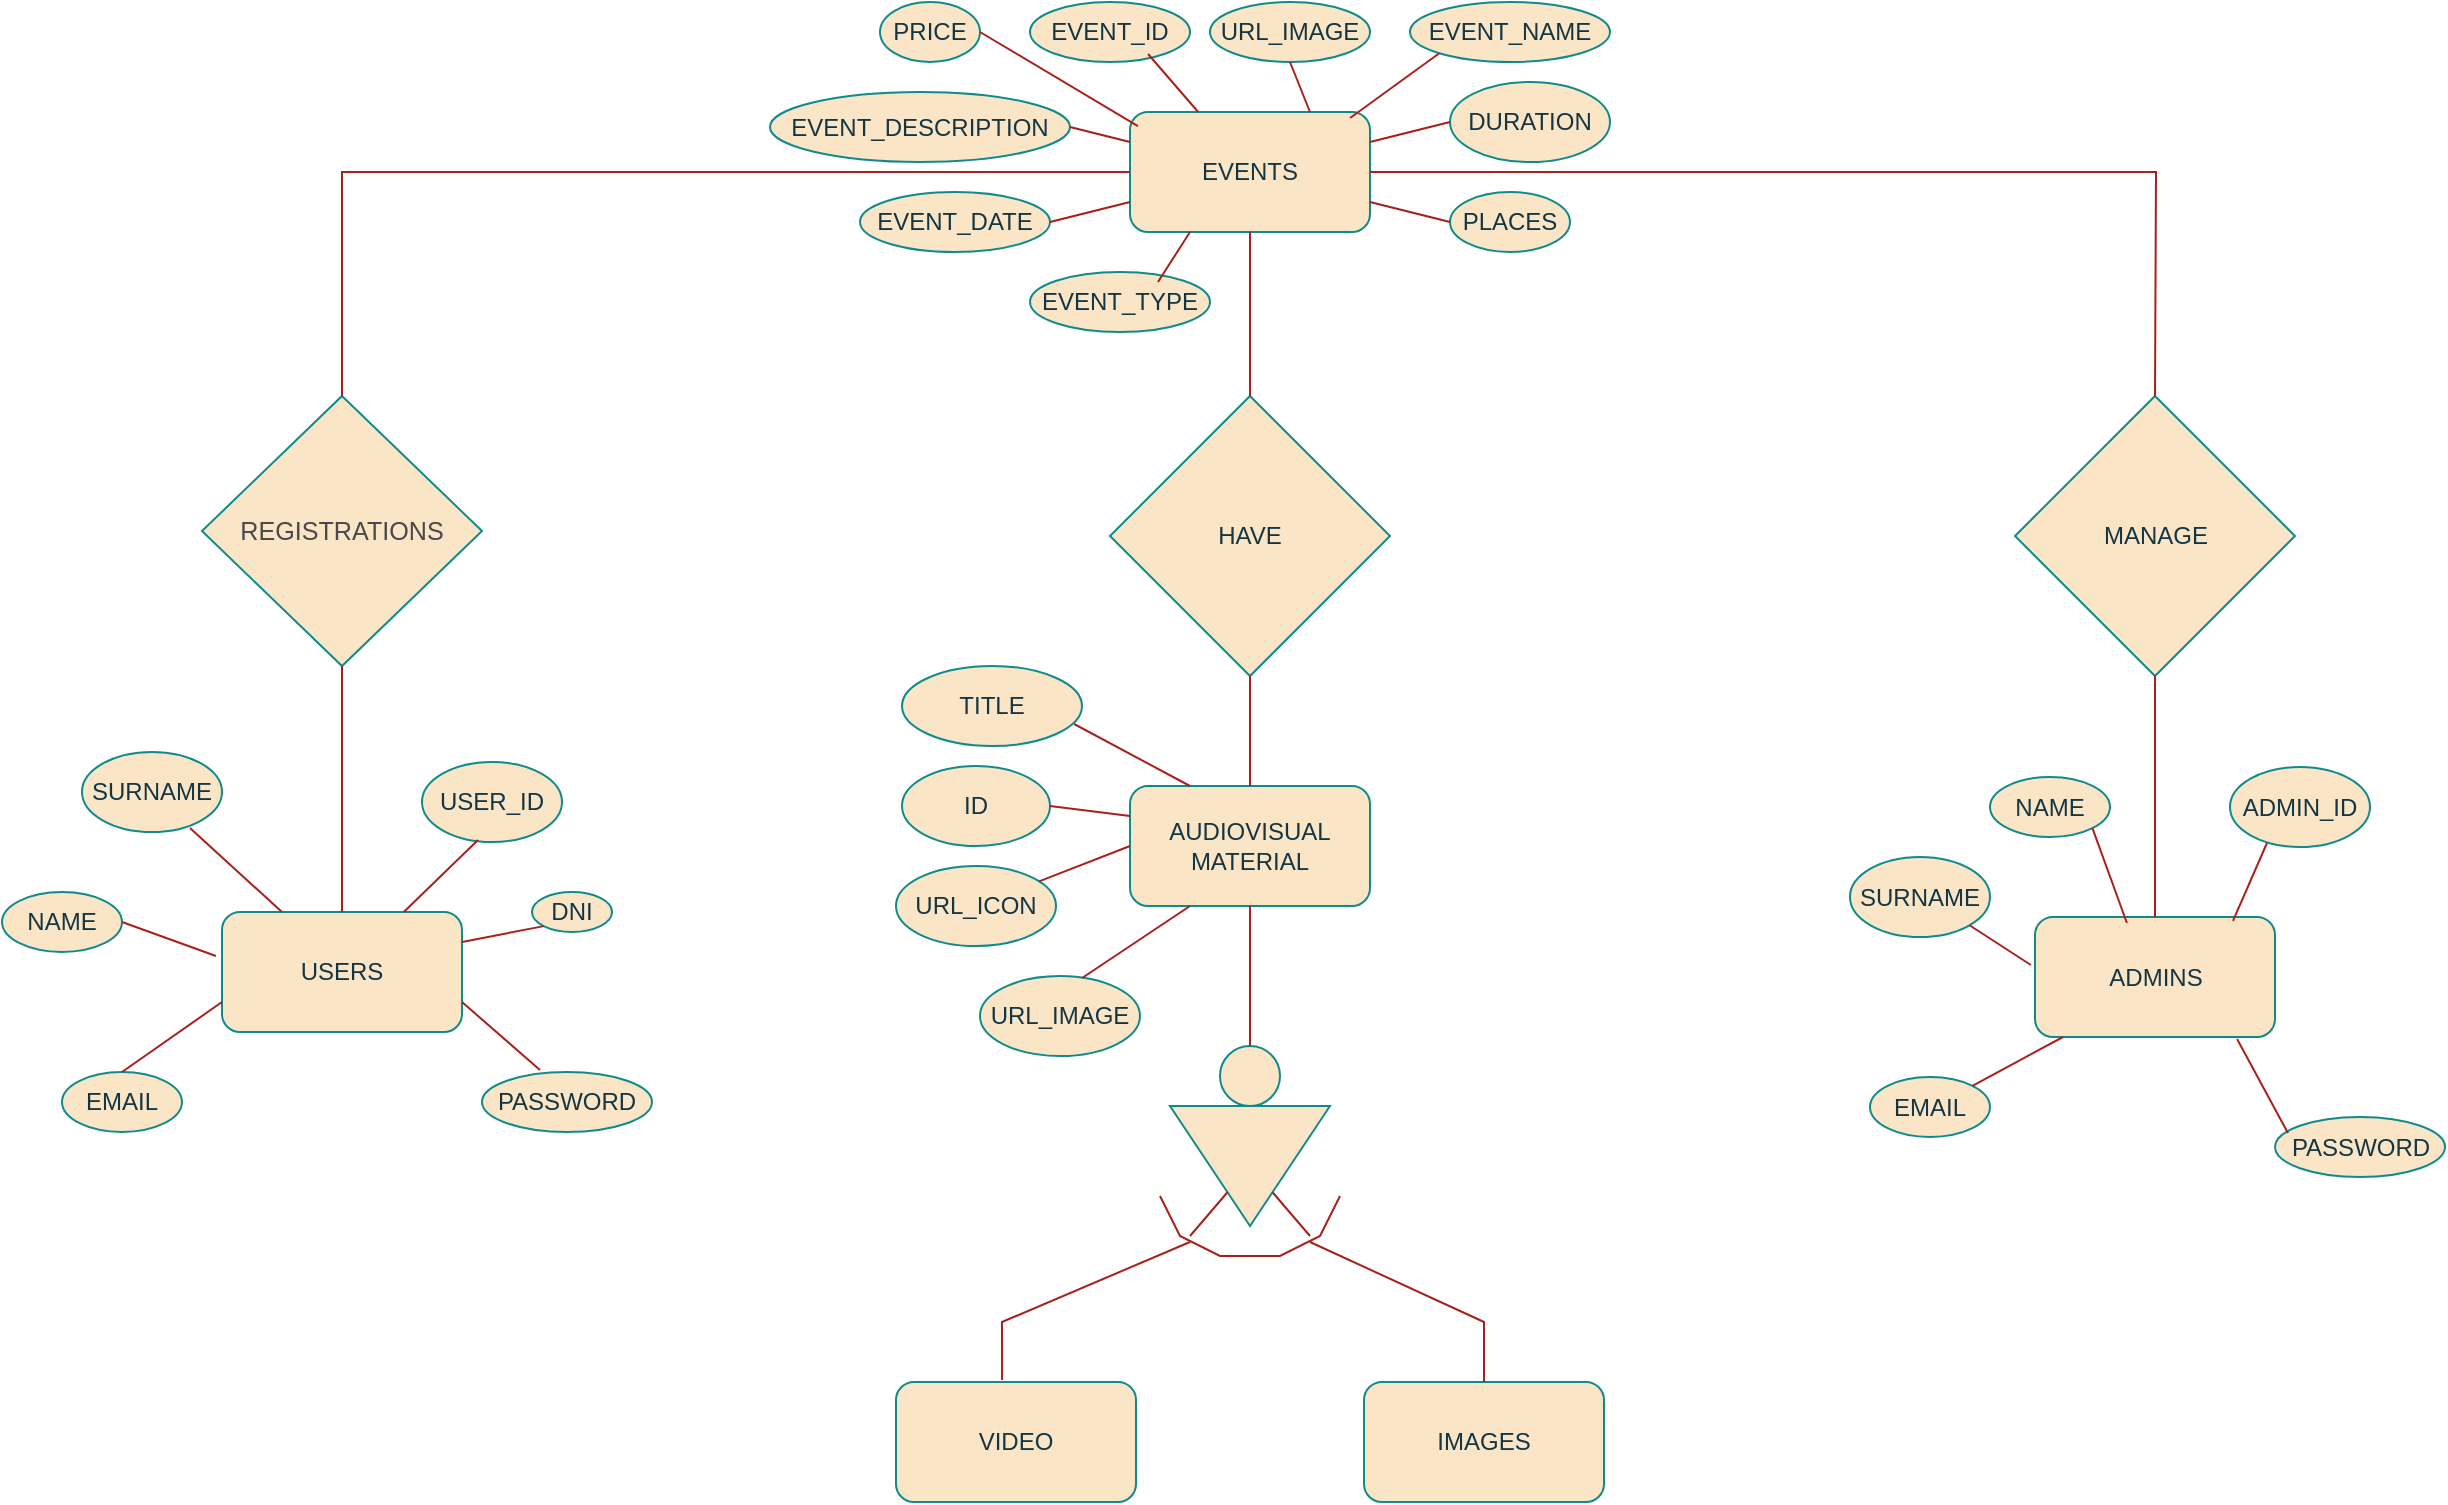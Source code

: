 <mxfile version="26.2.14">
  <diagram name="Página-1" id="r2lmJBkjOr9q9Da5gGD5">
    <mxGraphModel dx="2253" dy="743" grid="1" gridSize="10" guides="1" tooltips="1" connect="1" arrows="1" fold="1" page="1" pageScale="1" pageWidth="827" pageHeight="1169" math="0" shadow="0">
      <root>
        <mxCell id="0" />
        <mxCell id="1" parent="0" />
        <mxCell id="Ajes0fXNSLyTVFquIbNc-1" value="EVENTS" style="rounded=1;whiteSpace=wrap;html=1;labelBackgroundColor=none;fillColor=#FAE5C7;strokeColor=#0F8B8D;fontColor=#143642;" parent="1" vertex="1">
          <mxGeometry x="360" y="70" width="120" height="60" as="geometry" />
        </mxCell>
        <mxCell id="Ajes0fXNSLyTVFquIbNc-2" value="USERS" style="rounded=1;whiteSpace=wrap;html=1;labelBackgroundColor=none;fillColor=#FAE5C7;strokeColor=#0F8B8D;fontColor=#143642;" parent="1" vertex="1">
          <mxGeometry x="-94" y="470" width="120" height="60" as="geometry" />
        </mxCell>
        <mxCell id="Ajes0fXNSLyTVFquIbNc-3" value="AUDIOVISUAL MATERIAL" style="rounded=1;whiteSpace=wrap;html=1;labelBackgroundColor=none;fillColor=#FAE5C7;strokeColor=#0F8B8D;fontColor=#143642;" parent="1" vertex="1">
          <mxGeometry x="360" y="407" width="120" height="60" as="geometry" />
        </mxCell>
        <mxCell id="Ajes0fXNSLyTVFquIbNc-4" value="ADMINS" style="rounded=1;whiteSpace=wrap;html=1;labelBackgroundColor=none;fillColor=#FAE5C7;strokeColor=#0F8B8D;fontColor=#143642;" parent="1" vertex="1">
          <mxGeometry x="812.5" y="472.5" width="120" height="60" as="geometry" />
        </mxCell>
        <mxCell id="Ajes0fXNSLyTVFquIbNc-6" value="HAVE" style="rhombus;whiteSpace=wrap;html=1;labelBackgroundColor=none;fillColor=#FAE5C7;strokeColor=#0F8B8D;fontColor=#143642;" parent="1" vertex="1">
          <mxGeometry x="350" y="212" width="140" height="140" as="geometry" />
        </mxCell>
        <mxCell id="Ajes0fXNSLyTVFquIbNc-7" value="MANAGE" style="rhombus;whiteSpace=wrap;html=1;labelBackgroundColor=none;fillColor=#FAE5C7;strokeColor=#0F8B8D;fontColor=#143642;" parent="1" vertex="1">
          <mxGeometry x="802.5" y="212" width="140" height="140" as="geometry" />
        </mxCell>
        <mxCell id="Ajes0fXNSLyTVFquIbNc-8" value="" style="triangle;whiteSpace=wrap;html=1;rotation=90;labelBackgroundColor=none;fillColor=#FAE5C7;strokeColor=#0F8B8D;fontColor=#143642;" parent="1" vertex="1">
          <mxGeometry x="390" y="557" width="60" height="80" as="geometry" />
        </mxCell>
        <mxCell id="Ajes0fXNSLyTVFquIbNc-9" value="" style="ellipse;whiteSpace=wrap;html=1;aspect=fixed;labelBackgroundColor=none;fillColor=#FAE5C7;strokeColor=#0F8B8D;fontColor=#143642;" parent="1" vertex="1">
          <mxGeometry x="405" y="537" width="30" height="30" as="geometry" />
        </mxCell>
        <mxCell id="Ajes0fXNSLyTVFquIbNc-24" value="VIDEO" style="rounded=1;whiteSpace=wrap;html=1;labelBackgroundColor=none;fillColor=#FAE5C7;strokeColor=#0F8B8D;fontColor=#143642;" parent="1" vertex="1">
          <mxGeometry x="243" y="705" width="120" height="60" as="geometry" />
        </mxCell>
        <mxCell id="Ajes0fXNSLyTVFquIbNc-25" value="IMAGES" style="rounded=1;whiteSpace=wrap;html=1;labelBackgroundColor=none;fillColor=#FAE5C7;strokeColor=#0F8B8D;fontColor=#143642;" parent="1" vertex="1">
          <mxGeometry x="477" y="705" width="120" height="60" as="geometry" />
        </mxCell>
        <mxCell id="Ajes0fXNSLyTVFquIbNc-26" value="" style="endArrow=none;html=1;rounded=0;exitX=0.442;exitY=-0.017;exitDx=0;exitDy=0;exitPerimeter=0;labelBackgroundColor=none;strokeColor=#A8201A;fontColor=default;" parent="1" source="Ajes0fXNSLyTVFquIbNc-24" edge="1">
          <mxGeometry width="50" height="50" relative="1" as="geometry">
            <mxPoint x="230" y="550" as="sourcePoint" />
            <mxPoint x="390" y="635" as="targetPoint" />
            <Array as="points">
              <mxPoint x="296" y="675" />
            </Array>
          </mxGeometry>
        </mxCell>
        <mxCell id="Ajes0fXNSLyTVFquIbNc-27" value="" style="endArrow=none;html=1;rounded=0;exitX=0.5;exitY=0;exitDx=0;exitDy=0;labelBackgroundColor=none;strokeColor=#A8201A;fontColor=default;" parent="1" source="Ajes0fXNSLyTVFquIbNc-25" edge="1">
          <mxGeometry width="50" height="50" relative="1" as="geometry">
            <mxPoint x="230" y="550" as="sourcePoint" />
            <mxPoint x="450" y="635" as="targetPoint" />
            <Array as="points">
              <mxPoint x="537" y="675" />
            </Array>
          </mxGeometry>
        </mxCell>
        <mxCell id="Ajes0fXNSLyTVFquIbNc-28" value="" style="endArrow=none;html=1;rounded=0;strokeColor=#A8201A;fontColor=#143642;fillColor=#FAE5C7;entryX=1;entryY=0.5;entryDx=0;entryDy=0;exitX=0.5;exitY=0;exitDx=0;exitDy=0;" parent="1" source="Ajes0fXNSLyTVFquIbNc-7" target="Ajes0fXNSLyTVFquIbNc-1" edge="1">
          <mxGeometry width="50" height="50" relative="1" as="geometry">
            <mxPoint x="230" y="310" as="sourcePoint" />
            <mxPoint x="280" y="260" as="targetPoint" />
            <Array as="points">
              <mxPoint x="873" y="100" />
            </Array>
          </mxGeometry>
        </mxCell>
        <mxCell id="Ajes0fXNSLyTVFquIbNc-31" value="" style="endArrow=none;html=1;rounded=0;strokeColor=#A8201A;fontColor=#143642;fillColor=#FAE5C7;exitX=0.5;exitY=1;exitDx=0;exitDy=0;" parent="1" source="Ajes0fXNSLyTVFquIbNc-1" target="Ajes0fXNSLyTVFquIbNc-6" edge="1">
          <mxGeometry width="50" height="50" relative="1" as="geometry">
            <mxPoint x="230" y="410" as="sourcePoint" />
            <mxPoint x="280" y="360" as="targetPoint" />
          </mxGeometry>
        </mxCell>
        <mxCell id="Ajes0fXNSLyTVFquIbNc-32" value="" style="endArrow=none;html=1;rounded=0;strokeColor=#A8201A;fontColor=#143642;fillColor=#FAE5C7;entryX=0.5;entryY=1;entryDx=0;entryDy=0;exitX=0.5;exitY=0;exitDx=0;exitDy=0;" parent="1" source="Ajes0fXNSLyTVFquIbNc-3" target="Ajes0fXNSLyTVFquIbNc-6" edge="1">
          <mxGeometry width="50" height="50" relative="1" as="geometry">
            <mxPoint x="230" y="410" as="sourcePoint" />
            <mxPoint x="280" y="360" as="targetPoint" />
          </mxGeometry>
        </mxCell>
        <mxCell id="Ajes0fXNSLyTVFquIbNc-34" value="" style="endArrow=none;html=1;rounded=0;strokeColor=#A8201A;fontColor=#143642;fillColor=#FAE5C7;entryX=0.5;entryY=1;entryDx=0;entryDy=0;exitX=0.5;exitY=0;exitDx=0;exitDy=0;" parent="1" source="Ajes0fXNSLyTVFquIbNc-4" target="Ajes0fXNSLyTVFquIbNc-7" edge="1">
          <mxGeometry width="50" height="50" relative="1" as="geometry">
            <mxPoint x="392.5" y="412.5" as="sourcePoint" />
            <mxPoint x="442.5" y="362.5" as="targetPoint" />
          </mxGeometry>
        </mxCell>
        <mxCell id="Ajes0fXNSLyTVFquIbNc-35" value="" style="endArrow=none;html=1;rounded=0;strokeColor=#A8201A;fontColor=#143642;fillColor=#FAE5C7;entryX=0.5;entryY=1;entryDx=0;entryDy=0;exitX=0.5;exitY=0;exitDx=0;exitDy=0;" parent="1" source="Ajes0fXNSLyTVFquIbNc-9" target="Ajes0fXNSLyTVFquIbNc-3" edge="1">
          <mxGeometry width="50" height="50" relative="1" as="geometry">
            <mxPoint x="420" y="507" as="sourcePoint" />
            <mxPoint x="280" y="397" as="targetPoint" />
          </mxGeometry>
        </mxCell>
        <mxCell id="Ajes0fXNSLyTVFquIbNc-36" value="" style="endArrow=none;html=1;rounded=0;strokeColor=#A8201A;fontColor=#143642;fillColor=#FAE5C7;" parent="1" edge="1">
          <mxGeometry width="50" height="50" relative="1" as="geometry">
            <mxPoint x="375" y="612" as="sourcePoint" />
            <mxPoint x="465" y="612" as="targetPoint" />
            <Array as="points">
              <mxPoint x="380" y="622" />
              <mxPoint x="385" y="632" />
              <mxPoint x="405" y="642" />
              <mxPoint x="420" y="642" />
              <mxPoint x="435" y="642" />
              <mxPoint x="455" y="632" />
            </Array>
          </mxGeometry>
        </mxCell>
        <mxCell id="Ajes0fXNSLyTVFquIbNc-38" value="" style="endArrow=none;html=1;rounded=0;strokeColor=#A8201A;fontColor=#143642;fillColor=#FAE5C7;" parent="1" target="Ajes0fXNSLyTVFquIbNc-8" edge="1">
          <mxGeometry width="50" height="50" relative="1" as="geometry">
            <mxPoint x="390" y="632" as="sourcePoint" />
            <mxPoint x="280" y="612" as="targetPoint" />
          </mxGeometry>
        </mxCell>
        <mxCell id="Ajes0fXNSLyTVFquIbNc-39" value="" style="endArrow=none;html=1;rounded=0;strokeColor=#A8201A;fontColor=#143642;fillColor=#FAE5C7;" parent="1" target="Ajes0fXNSLyTVFquIbNc-8" edge="1">
          <mxGeometry width="50" height="50" relative="1" as="geometry">
            <mxPoint x="450" y="632" as="sourcePoint" />
            <mxPoint x="490" y="582" as="targetPoint" />
          </mxGeometry>
        </mxCell>
        <mxCell id="Ajes0fXNSLyTVFquIbNc-44" value="URL_ICON" style="ellipse;whiteSpace=wrap;html=1;strokeColor=#0F8B8D;fontColor=#143642;fillColor=#FAE5C7;" parent="1" vertex="1">
          <mxGeometry x="243" y="447" width="80" height="40" as="geometry" />
        </mxCell>
        <mxCell id="Ajes0fXNSLyTVFquIbNc-52" value="ID" style="ellipse;whiteSpace=wrap;html=1;strokeColor=#0F8B8D;fontColor=#143642;fillColor=#FAE5C7;" parent="1" vertex="1">
          <mxGeometry x="246" y="397" width="74" height="40" as="geometry" />
        </mxCell>
        <mxCell id="Ajes0fXNSLyTVFquIbNc-53" value="URL_IMAGE" style="ellipse;whiteSpace=wrap;html=1;strokeColor=#0F8B8D;fontColor=#143642;fillColor=#FAE5C7;" parent="1" vertex="1">
          <mxGeometry x="285" y="502" width="80" height="40" as="geometry" />
        </mxCell>
        <mxCell id="Ajes0fXNSLyTVFquIbNc-56" value="" style="endArrow=none;html=1;rounded=0;strokeColor=#A8201A;fontColor=#143642;fillColor=#FAE5C7;entryX=0.638;entryY=0.025;entryDx=0;entryDy=0;entryPerimeter=0;exitX=0.25;exitY=1;exitDx=0;exitDy=0;" parent="1" source="Ajes0fXNSLyTVFquIbNc-3" target="Ajes0fXNSLyTVFquIbNc-53" edge="1">
          <mxGeometry width="50" height="50" relative="1" as="geometry">
            <mxPoint x="230" y="947" as="sourcePoint" />
            <mxPoint x="280" y="897" as="targetPoint" />
          </mxGeometry>
        </mxCell>
        <mxCell id="Ajes0fXNSLyTVFquIbNc-57" value="" style="endArrow=none;html=1;rounded=0;strokeColor=#A8201A;fontColor=#143642;fillColor=#FAE5C7;exitX=0;exitY=0.5;exitDx=0;exitDy=0;" parent="1" source="Ajes0fXNSLyTVFquIbNc-3" target="Ajes0fXNSLyTVFquIbNc-44" edge="1">
          <mxGeometry width="50" height="50" relative="1" as="geometry">
            <mxPoint x="230" y="947" as="sourcePoint" />
            <mxPoint x="280" y="897" as="targetPoint" />
          </mxGeometry>
        </mxCell>
        <mxCell id="Ajes0fXNSLyTVFquIbNc-58" value="EVENT_TYPE" style="ellipse;whiteSpace=wrap;html=1;strokeColor=#0F8B8D;fontColor=#143642;fillColor=#FAE5C7;" parent="1" vertex="1">
          <mxGeometry x="310" y="150" width="90" height="30" as="geometry" />
        </mxCell>
        <mxCell id="Ajes0fXNSLyTVFquIbNc-59" value="PRICE" style="ellipse;whiteSpace=wrap;html=1;strokeColor=#0F8B8D;fontColor=#143642;fillColor=#FAE5C7;" parent="1" vertex="1">
          <mxGeometry x="235" y="15" width="50" height="30" as="geometry" />
        </mxCell>
        <mxCell id="Ajes0fXNSLyTVFquIbNc-60" value="PLACES" style="ellipse;whiteSpace=wrap;html=1;strokeColor=#0F8B8D;fontColor=#143642;fillColor=#FAE5C7;" parent="1" vertex="1">
          <mxGeometry x="520" y="110" width="60" height="30" as="geometry" />
        </mxCell>
        <mxCell id="Ajes0fXNSLyTVFquIbNc-61" value="DURATION" style="ellipse;whiteSpace=wrap;html=1;strokeColor=#0F8B8D;fontColor=#143642;fillColor=#FAE5C7;" parent="1" vertex="1">
          <mxGeometry x="520" y="55" width="80" height="40" as="geometry" />
        </mxCell>
        <mxCell id="Ajes0fXNSLyTVFquIbNc-62" value="EVENT_DATE" style="ellipse;whiteSpace=wrap;html=1;strokeColor=#0F8B8D;fontColor=#143642;fillColor=#FAE5C7;" parent="1" vertex="1">
          <mxGeometry x="225" y="110" width="95" height="30" as="geometry" />
        </mxCell>
        <mxCell id="Ajes0fXNSLyTVFquIbNc-63" value="EVENT_DESCRIPTION" style="ellipse;whiteSpace=wrap;html=1;strokeColor=#0F8B8D;fontColor=#143642;fillColor=#FAE5C7;" parent="1" vertex="1">
          <mxGeometry x="180" y="60" width="150" height="35" as="geometry" />
        </mxCell>
        <mxCell id="Ajes0fXNSLyTVFquIbNc-64" value="URL_IMAGE" style="ellipse;whiteSpace=wrap;html=1;strokeColor=#0F8B8D;fontColor=#143642;fillColor=#FAE5C7;" parent="1" vertex="1">
          <mxGeometry x="400" y="15" width="80" height="30" as="geometry" />
        </mxCell>
        <mxCell id="Ajes0fXNSLyTVFquIbNc-65" value="EVENT_NAME" style="ellipse;whiteSpace=wrap;html=1;strokeColor=#0F8B8D;fontColor=#143642;fillColor=#FAE5C7;" parent="1" vertex="1">
          <mxGeometry x="500" y="15" width="100" height="30" as="geometry" />
        </mxCell>
        <mxCell id="Ajes0fXNSLyTVFquIbNc-66" value="EVENT_ID" style="ellipse;whiteSpace=wrap;html=1;strokeColor=#0F8B8D;fontColor=#143642;fillColor=#FAE5C7;" parent="1" vertex="1">
          <mxGeometry x="310" y="15" width="80" height="30" as="geometry" />
        </mxCell>
        <mxCell id="Ajes0fXNSLyTVFquIbNc-67" value="" style="endArrow=none;html=1;rounded=0;strokeColor=#A8201A;fontColor=#143642;fillColor=#FAE5C7;entryX=1;entryY=0.5;entryDx=0;entryDy=0;exitX=0;exitY=0.75;exitDx=0;exitDy=0;" parent="1" source="Ajes0fXNSLyTVFquIbNc-1" target="Ajes0fXNSLyTVFquIbNc-62" edge="1">
          <mxGeometry width="50" height="50" relative="1" as="geometry">
            <mxPoint x="230" y="410" as="sourcePoint" />
            <mxPoint x="280" y="360" as="targetPoint" />
          </mxGeometry>
        </mxCell>
        <mxCell id="Ajes0fXNSLyTVFquIbNc-68" value="" style="endArrow=none;html=1;rounded=0;strokeColor=#A8201A;fontColor=#143642;fillColor=#FAE5C7;entryX=1;entryY=0.5;entryDx=0;entryDy=0;exitX=0;exitY=0.25;exitDx=0;exitDy=0;" parent="1" source="Ajes0fXNSLyTVFquIbNc-1" target="Ajes0fXNSLyTVFquIbNc-63" edge="1">
          <mxGeometry width="50" height="50" relative="1" as="geometry">
            <mxPoint x="230" y="410" as="sourcePoint" />
            <mxPoint x="280" y="360" as="targetPoint" />
          </mxGeometry>
        </mxCell>
        <mxCell id="Ajes0fXNSLyTVFquIbNc-69" value="" style="endArrow=none;html=1;rounded=0;strokeColor=#A8201A;fontColor=#143642;fillColor=#FAE5C7;entryX=1;entryY=0.5;entryDx=0;entryDy=0;exitX=0.033;exitY=0.117;exitDx=0;exitDy=0;exitPerimeter=0;" parent="1" source="Ajes0fXNSLyTVFquIbNc-1" target="Ajes0fXNSLyTVFquIbNc-59" edge="1">
          <mxGeometry width="50" height="50" relative="1" as="geometry">
            <mxPoint x="230" y="410" as="sourcePoint" />
            <mxPoint x="280" y="360" as="targetPoint" />
          </mxGeometry>
        </mxCell>
        <mxCell id="Ajes0fXNSLyTVFquIbNc-70" value="" style="endArrow=none;html=1;rounded=0;strokeColor=#A8201A;fontColor=#143642;fillColor=#FAE5C7;entryX=0.738;entryY=0.867;entryDx=0;entryDy=0;entryPerimeter=0;" parent="1" source="Ajes0fXNSLyTVFquIbNc-1" target="Ajes0fXNSLyTVFquIbNc-66" edge="1">
          <mxGeometry width="50" height="50" relative="1" as="geometry">
            <mxPoint x="230" y="410" as="sourcePoint" />
            <mxPoint x="280" y="360" as="targetPoint" />
          </mxGeometry>
        </mxCell>
        <mxCell id="Ajes0fXNSLyTVFquIbNc-71" value="" style="endArrow=none;html=1;rounded=0;strokeColor=#A8201A;fontColor=#143642;fillColor=#FAE5C7;entryX=0.5;entryY=1;entryDx=0;entryDy=0;exitX=0.75;exitY=0;exitDx=0;exitDy=0;" parent="1" source="Ajes0fXNSLyTVFquIbNc-1" target="Ajes0fXNSLyTVFquIbNc-64" edge="1">
          <mxGeometry width="50" height="50" relative="1" as="geometry">
            <mxPoint x="230" y="410" as="sourcePoint" />
            <mxPoint x="280" y="360" as="targetPoint" />
          </mxGeometry>
        </mxCell>
        <mxCell id="Ajes0fXNSLyTVFquIbNc-72" value="" style="endArrow=none;html=1;rounded=0;strokeColor=#A8201A;fontColor=#143642;fillColor=#FAE5C7;entryX=0;entryY=1;entryDx=0;entryDy=0;exitX=0.917;exitY=0.05;exitDx=0;exitDy=0;exitPerimeter=0;" parent="1" source="Ajes0fXNSLyTVFquIbNc-1" target="Ajes0fXNSLyTVFquIbNc-65" edge="1">
          <mxGeometry width="50" height="50" relative="1" as="geometry">
            <mxPoint x="230" y="410" as="sourcePoint" />
            <mxPoint x="280" y="360" as="targetPoint" />
          </mxGeometry>
        </mxCell>
        <mxCell id="Ajes0fXNSLyTVFquIbNc-73" value="" style="endArrow=none;html=1;rounded=0;strokeColor=#A8201A;fontColor=#143642;fillColor=#FAE5C7;entryX=0;entryY=0.5;entryDx=0;entryDy=0;exitX=1;exitY=0.25;exitDx=0;exitDy=0;" parent="1" source="Ajes0fXNSLyTVFquIbNc-1" target="Ajes0fXNSLyTVFquIbNc-61" edge="1">
          <mxGeometry width="50" height="50" relative="1" as="geometry">
            <mxPoint x="230" y="410" as="sourcePoint" />
            <mxPoint x="280" y="360" as="targetPoint" />
          </mxGeometry>
        </mxCell>
        <mxCell id="Ajes0fXNSLyTVFquIbNc-74" value="" style="endArrow=none;html=1;rounded=0;strokeColor=#A8201A;fontColor=#143642;fillColor=#FAE5C7;entryX=0;entryY=0.5;entryDx=0;entryDy=0;exitX=1;exitY=0.75;exitDx=0;exitDy=0;" parent="1" source="Ajes0fXNSLyTVFquIbNc-1" target="Ajes0fXNSLyTVFquIbNc-60" edge="1">
          <mxGeometry width="50" height="50" relative="1" as="geometry">
            <mxPoint x="230" y="410" as="sourcePoint" />
            <mxPoint x="280" y="360" as="targetPoint" />
          </mxGeometry>
        </mxCell>
        <mxCell id="Ajes0fXNSLyTVFquIbNc-75" value="" style="endArrow=none;html=1;rounded=0;strokeColor=#A8201A;fontColor=#143642;fillColor=#FAE5C7;entryX=0.25;entryY=1;entryDx=0;entryDy=0;exitX=0.711;exitY=0.167;exitDx=0;exitDy=0;exitPerimeter=0;" parent="1" source="Ajes0fXNSLyTVFquIbNc-58" target="Ajes0fXNSLyTVFquIbNc-1" edge="1">
          <mxGeometry width="50" height="50" relative="1" as="geometry">
            <mxPoint x="230" y="210" as="sourcePoint" />
            <mxPoint x="280" y="160" as="targetPoint" />
          </mxGeometry>
        </mxCell>
        <mxCell id="Ajes0fXNSLyTVFquIbNc-76" value="PASSWORD" style="ellipse;whiteSpace=wrap;html=1;strokeColor=#0F8B8D;fontColor=#143642;fillColor=#FAE5C7;" parent="1" vertex="1">
          <mxGeometry x="36" y="550" width="85" height="30" as="geometry" />
        </mxCell>
        <mxCell id="Ajes0fXNSLyTVFquIbNc-77" value="&lt;pre style=&quot;overflow: auto; padding: 9.144px 13.716px; text-wrap-mode: wrap; word-break: break-all; color: rgb(73, 73, 73); font-size: 12.573px; text-align: start; margin-top: 0px !important; margin-bottom: 0px !important;&quot;&gt;&lt;font face=&quot;Helvetica&quot;&gt;REGISTRATIONS&lt;/font&gt;&lt;/pre&gt;" style="rhombus;whiteSpace=wrap;html=1;strokeColor=#0F8B8D;fontColor=#143642;fillColor=#FAE5C7;" parent="1" vertex="1">
          <mxGeometry x="-104" y="212" width="140" height="135" as="geometry" />
        </mxCell>
        <mxCell id="Ajes0fXNSLyTVFquIbNc-78" value="" style="endArrow=none;html=1;rounded=0;strokeColor=#A8201A;fontColor=#143642;fillColor=#FAE5C7;exitX=0.5;exitY=0;exitDx=0;exitDy=0;entryX=0;entryY=0.5;entryDx=0;entryDy=0;" parent="1" source="Ajes0fXNSLyTVFquIbNc-77" target="Ajes0fXNSLyTVFquIbNc-1" edge="1">
          <mxGeometry width="50" height="50" relative="1" as="geometry">
            <mxPoint x="230" y="410" as="sourcePoint" />
            <mxPoint x="160" y="100" as="targetPoint" />
            <Array as="points">
              <mxPoint x="-34" y="100" />
              <mxPoint x="160" y="100" />
            </Array>
          </mxGeometry>
        </mxCell>
        <mxCell id="Ajes0fXNSLyTVFquIbNc-80" value="USER_ID" style="ellipse;whiteSpace=wrap;html=1;strokeColor=#0F8B8D;fontColor=#143642;fillColor=#FAE5C7;" parent="1" vertex="1">
          <mxGeometry x="6" y="395" width="70" height="40" as="geometry" />
        </mxCell>
        <mxCell id="Ajes0fXNSLyTVFquIbNc-81" value="NAME" style="ellipse;whiteSpace=wrap;html=1;strokeColor=#0F8B8D;fontColor=#143642;fillColor=#FAE5C7;" parent="1" vertex="1">
          <mxGeometry x="-204" y="460" width="60" height="30" as="geometry" />
        </mxCell>
        <mxCell id="Ajes0fXNSLyTVFquIbNc-82" value="SURNAME" style="ellipse;whiteSpace=wrap;html=1;strokeColor=#0F8B8D;fontColor=#143642;fillColor=#FAE5C7;" parent="1" vertex="1">
          <mxGeometry x="-164" y="390" width="70" height="40" as="geometry" />
        </mxCell>
        <mxCell id="Ajes0fXNSLyTVFquIbNc-83" value="DNI" style="ellipse;whiteSpace=wrap;html=1;strokeColor=#0F8B8D;fontColor=#143642;fillColor=#FAE5C7;" parent="1" vertex="1">
          <mxGeometry x="61" y="460" width="40" height="20" as="geometry" />
        </mxCell>
        <mxCell id="Ajes0fXNSLyTVFquIbNc-84" value="EMAIL" style="ellipse;whiteSpace=wrap;html=1;strokeColor=#0F8B8D;fontColor=#143642;fillColor=#FAE5C7;" parent="1" vertex="1">
          <mxGeometry x="-174" y="550" width="60" height="30" as="geometry" />
        </mxCell>
        <mxCell id="Ajes0fXNSLyTVFquIbNc-85" value="" style="endArrow=none;html=1;rounded=0;strokeColor=#A8201A;fontColor=#143642;fillColor=#FAE5C7;exitX=0;exitY=1;exitDx=0;exitDy=0;entryX=1;entryY=0.25;entryDx=0;entryDy=0;" parent="1" source="Ajes0fXNSLyTVFquIbNc-83" target="Ajes0fXNSLyTVFquIbNc-2" edge="1">
          <mxGeometry width="50" height="50" relative="1" as="geometry">
            <mxPoint x="196" y="510" as="sourcePoint" />
            <mxPoint x="246" y="460" as="targetPoint" />
          </mxGeometry>
        </mxCell>
        <mxCell id="Ajes0fXNSLyTVFquIbNc-86" value="" style="endArrow=none;html=1;rounded=0;strokeColor=#A8201A;fontColor=#143642;fillColor=#FAE5C7;entryX=0.4;entryY=0.975;entryDx=0;entryDy=0;entryPerimeter=0;" parent="1" source="Ajes0fXNSLyTVFquIbNc-2" target="Ajes0fXNSLyTVFquIbNc-80" edge="1">
          <mxGeometry width="50" height="50" relative="1" as="geometry">
            <mxPoint x="196" y="510" as="sourcePoint" />
            <mxPoint x="246" y="460" as="targetPoint" />
          </mxGeometry>
        </mxCell>
        <mxCell id="Ajes0fXNSLyTVFquIbNc-87" value="" style="endArrow=none;html=1;rounded=0;strokeColor=#A8201A;fontColor=#143642;fillColor=#FAE5C7;exitX=0.341;exitY=-0.033;exitDx=0;exitDy=0;exitPerimeter=0;entryX=1;entryY=0.75;entryDx=0;entryDy=0;" parent="1" source="Ajes0fXNSLyTVFquIbNc-76" target="Ajes0fXNSLyTVFquIbNc-2" edge="1">
          <mxGeometry width="50" height="50" relative="1" as="geometry">
            <mxPoint x="196" y="510" as="sourcePoint" />
            <mxPoint x="246" y="460" as="targetPoint" />
          </mxGeometry>
        </mxCell>
        <mxCell id="Ajes0fXNSLyTVFquIbNc-88" value="" style="endArrow=none;html=1;rounded=0;strokeColor=#A8201A;fontColor=#143642;fillColor=#FAE5C7;exitX=0.5;exitY=0;exitDx=0;exitDy=0;entryX=0;entryY=0.75;entryDx=0;entryDy=0;" parent="1" source="Ajes0fXNSLyTVFquIbNc-84" target="Ajes0fXNSLyTVFquIbNc-2" edge="1">
          <mxGeometry width="50" height="50" relative="1" as="geometry">
            <mxPoint x="196" y="510" as="sourcePoint" />
            <mxPoint x="246" y="460" as="targetPoint" />
          </mxGeometry>
        </mxCell>
        <mxCell id="Ajes0fXNSLyTVFquIbNc-89" value="" style="endArrow=none;html=1;rounded=0;strokeColor=#A8201A;fontColor=#143642;fillColor=#FAE5C7;exitX=0.771;exitY=0.95;exitDx=0;exitDy=0;exitPerimeter=0;entryX=0.25;entryY=0;entryDx=0;entryDy=0;" parent="1" source="Ajes0fXNSLyTVFquIbNc-82" target="Ajes0fXNSLyTVFquIbNc-2" edge="1">
          <mxGeometry width="50" height="50" relative="1" as="geometry">
            <mxPoint x="196" y="510" as="sourcePoint" />
            <mxPoint x="246" y="460" as="targetPoint" />
          </mxGeometry>
        </mxCell>
        <mxCell id="Ajes0fXNSLyTVFquIbNc-91" value="TITLE" style="ellipse;whiteSpace=wrap;html=1;strokeColor=#0F8B8D;fontColor=#143642;fillColor=#FAE5C7;" parent="1" vertex="1">
          <mxGeometry x="246" y="347" width="90" height="40" as="geometry" />
        </mxCell>
        <mxCell id="Ajes0fXNSLyTVFquIbNc-92" value="" style="endArrow=none;html=1;rounded=0;strokeColor=#A8201A;fontColor=#143642;fillColor=#FAE5C7;entryX=1;entryY=0.5;entryDx=0;entryDy=0;exitX=0;exitY=0.25;exitDx=0;exitDy=0;" parent="1" source="Ajes0fXNSLyTVFquIbNc-3" target="Ajes0fXNSLyTVFquIbNc-52" edge="1">
          <mxGeometry width="50" height="50" relative="1" as="geometry">
            <mxPoint x="230" y="747" as="sourcePoint" />
            <mxPoint x="280" y="697" as="targetPoint" />
          </mxGeometry>
        </mxCell>
        <mxCell id="Ajes0fXNSLyTVFquIbNc-93" value="" style="endArrow=none;html=1;rounded=0;strokeColor=#A8201A;fontColor=#143642;fillColor=#FAE5C7;entryX=0.956;entryY=0.725;entryDx=0;entryDy=0;exitX=0.25;exitY=0;exitDx=0;exitDy=0;entryPerimeter=0;" parent="1" source="Ajes0fXNSLyTVFquIbNc-3" target="Ajes0fXNSLyTVFquIbNc-91" edge="1">
          <mxGeometry width="50" height="50" relative="1" as="geometry">
            <mxPoint x="230" y="747" as="sourcePoint" />
            <mxPoint x="280" y="697" as="targetPoint" />
          </mxGeometry>
        </mxCell>
        <mxCell id="Ajes0fXNSLyTVFquIbNc-94" value="PASSWORD" style="ellipse;whiteSpace=wrap;html=1;strokeColor=#0F8B8D;fontColor=#143642;fillColor=#FAE5C7;" parent="1" vertex="1">
          <mxGeometry x="932.5" y="572.5" width="85" height="30" as="geometry" />
        </mxCell>
        <mxCell id="Ajes0fXNSLyTVFquIbNc-95" value="ADMIN_ID" style="ellipse;whiteSpace=wrap;html=1;strokeColor=#0F8B8D;fontColor=#143642;fillColor=#FAE5C7;" parent="1" vertex="1">
          <mxGeometry x="910" y="397.5" width="70" height="40" as="geometry" />
        </mxCell>
        <mxCell id="Ajes0fXNSLyTVFquIbNc-96" value="NAME" style="ellipse;whiteSpace=wrap;html=1;strokeColor=#0F8B8D;fontColor=#143642;fillColor=#FAE5C7;" parent="1" vertex="1">
          <mxGeometry x="790" y="402.5" width="60" height="30" as="geometry" />
        </mxCell>
        <mxCell id="Ajes0fXNSLyTVFquIbNc-97" value="SURNAME" style="ellipse;whiteSpace=wrap;html=1;strokeColor=#0F8B8D;fontColor=#143642;fillColor=#FAE5C7;" parent="1" vertex="1">
          <mxGeometry x="720" y="442.5" width="70" height="40" as="geometry" />
        </mxCell>
        <mxCell id="Ajes0fXNSLyTVFquIbNc-98" value="EMAIL" style="ellipse;whiteSpace=wrap;html=1;strokeColor=#0F8B8D;fontColor=#143642;fillColor=#FAE5C7;" parent="1" vertex="1">
          <mxGeometry x="730" y="552.5" width="60" height="30" as="geometry" />
        </mxCell>
        <mxCell id="Ajes0fXNSLyTVFquIbNc-99" value="" style="endArrow=none;html=1;rounded=0;strokeColor=#A8201A;fontColor=#143642;fillColor=#FAE5C7;entryX=0.264;entryY=0.95;entryDx=0;entryDy=0;entryPerimeter=0;exitX=0.825;exitY=0.033;exitDx=0;exitDy=0;exitPerimeter=0;" parent="1" source="Ajes0fXNSLyTVFquIbNc-4" target="Ajes0fXNSLyTVFquIbNc-95" edge="1">
          <mxGeometry width="50" height="50" relative="1" as="geometry">
            <mxPoint x="392.5" y="412.5" as="sourcePoint" />
            <mxPoint x="442.5" y="362.5" as="targetPoint" />
          </mxGeometry>
        </mxCell>
        <mxCell id="Ajes0fXNSLyTVFquIbNc-100" value="" style="endArrow=none;html=1;rounded=0;strokeColor=#A8201A;fontColor=#143642;fillColor=#FAE5C7;entryX=1;entryY=1;entryDx=0;entryDy=0;exitX=0.383;exitY=0.05;exitDx=0;exitDy=0;exitPerimeter=0;" parent="1" source="Ajes0fXNSLyTVFquIbNc-4" target="Ajes0fXNSLyTVFquIbNc-96" edge="1">
          <mxGeometry width="50" height="50" relative="1" as="geometry">
            <mxPoint x="392.5" y="412.5" as="sourcePoint" />
            <mxPoint x="442.5" y="362.5" as="targetPoint" />
          </mxGeometry>
        </mxCell>
        <mxCell id="Ajes0fXNSLyTVFquIbNc-101" value="" style="endArrow=none;html=1;rounded=0;strokeColor=#A8201A;fontColor=#143642;fillColor=#FAE5C7;entryX=1;entryY=1;entryDx=0;entryDy=0;exitX=-0.017;exitY=0.4;exitDx=0;exitDy=0;exitPerimeter=0;" parent="1" source="Ajes0fXNSLyTVFquIbNc-4" target="Ajes0fXNSLyTVFquIbNc-97" edge="1">
          <mxGeometry width="50" height="50" relative="1" as="geometry">
            <mxPoint x="392.5" y="412.5" as="sourcePoint" />
            <mxPoint x="442.5" y="362.5" as="targetPoint" />
          </mxGeometry>
        </mxCell>
        <mxCell id="Ajes0fXNSLyTVFquIbNc-102" value="" style="endArrow=none;html=1;rounded=0;strokeColor=#A8201A;fontColor=#143642;fillColor=#FAE5C7;entryX=1;entryY=0;entryDx=0;entryDy=0;exitX=0.117;exitY=1;exitDx=0;exitDy=0;exitPerimeter=0;" parent="1" source="Ajes0fXNSLyTVFquIbNc-4" target="Ajes0fXNSLyTVFquIbNc-98" edge="1">
          <mxGeometry width="50" height="50" relative="1" as="geometry">
            <mxPoint x="392.5" y="412.5" as="sourcePoint" />
            <mxPoint x="442.5" y="362.5" as="targetPoint" />
          </mxGeometry>
        </mxCell>
        <mxCell id="Ajes0fXNSLyTVFquIbNc-103" value="" style="endArrow=none;html=1;rounded=0;strokeColor=#A8201A;fontColor=#143642;fillColor=#FAE5C7;entryX=0.842;entryY=1.017;entryDx=0;entryDy=0;entryPerimeter=0;exitX=0.076;exitY=0.267;exitDx=0;exitDy=0;exitPerimeter=0;" parent="1" source="Ajes0fXNSLyTVFquIbNc-94" target="Ajes0fXNSLyTVFquIbNc-4" edge="1">
          <mxGeometry width="50" height="50" relative="1" as="geometry">
            <mxPoint x="392.5" y="412.5" as="sourcePoint" />
            <mxPoint x="442.5" y="362.5" as="targetPoint" />
          </mxGeometry>
        </mxCell>
        <mxCell id="unmLT8ldiwsDcM5jg2BG-7" value="" style="endArrow=none;html=1;rounded=0;strokeColor=#A8201A;fontColor=#143642;fillColor=#FAE5C7;entryX=0.5;entryY=1;entryDx=0;entryDy=0;exitX=0.5;exitY=0;exitDx=0;exitDy=0;" parent="1" source="Ajes0fXNSLyTVFquIbNc-2" target="Ajes0fXNSLyTVFquIbNc-77" edge="1">
          <mxGeometry width="50" height="50" relative="1" as="geometry">
            <mxPoint x="-34" y="460" as="sourcePoint" />
            <mxPoint x="346" y="120" as="targetPoint" />
            <Array as="points">
              <mxPoint x="-34" y="420" />
            </Array>
          </mxGeometry>
        </mxCell>
        <mxCell id="unmLT8ldiwsDcM5jg2BG-8" value="" style="endArrow=none;html=1;rounded=0;strokeColor=#A8201A;fontColor=#143642;fillColor=#FAE5C7;exitX=1;exitY=0.5;exitDx=0;exitDy=0;entryX=-0.025;entryY=0.367;entryDx=0;entryDy=0;entryPerimeter=0;" parent="1" source="Ajes0fXNSLyTVFquIbNc-81" target="Ajes0fXNSLyTVFquIbNc-2" edge="1">
          <mxGeometry width="50" height="50" relative="1" as="geometry">
            <mxPoint x="-100" y="438" as="sourcePoint" />
            <mxPoint x="-54" y="480" as="targetPoint" />
          </mxGeometry>
        </mxCell>
      </root>
    </mxGraphModel>
  </diagram>
</mxfile>
